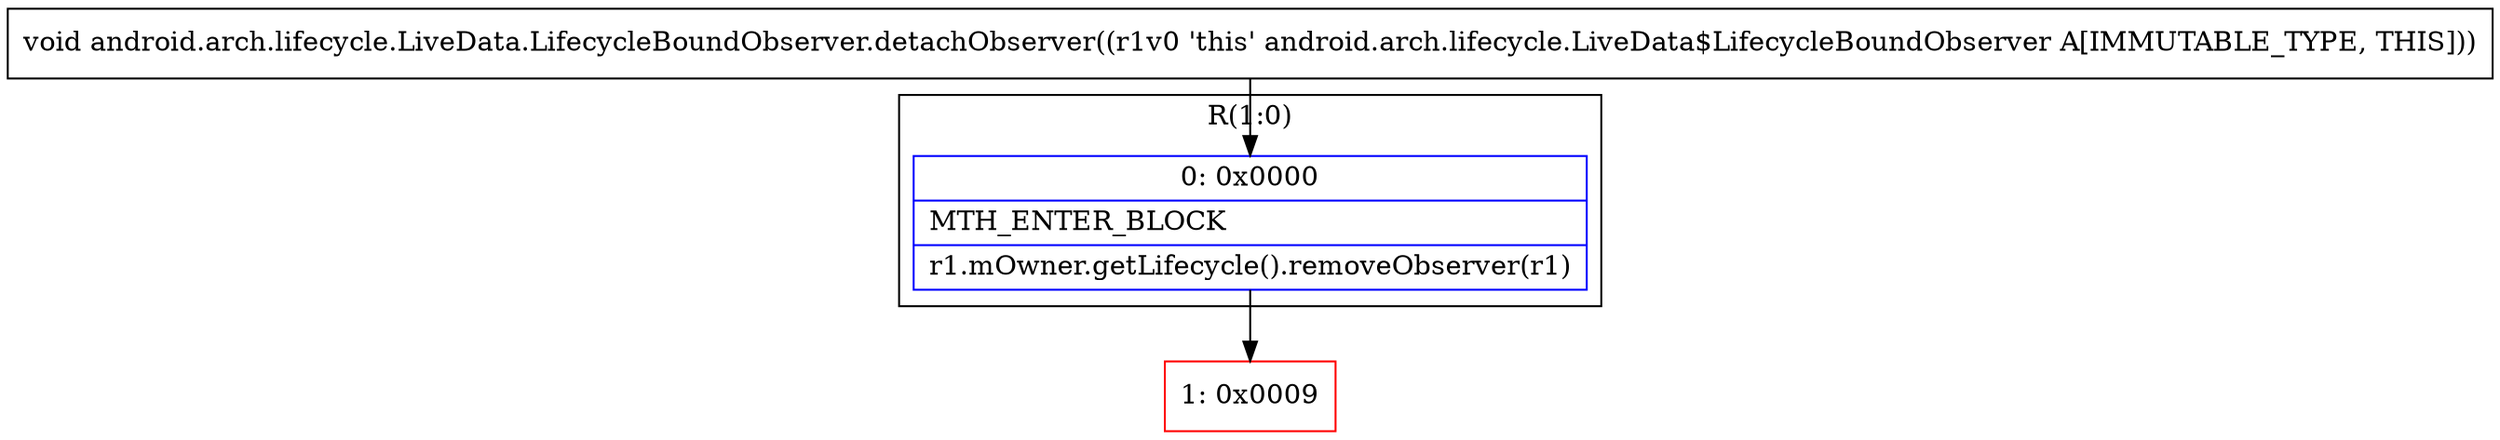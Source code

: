digraph "CFG forandroid.arch.lifecycle.LiveData.LifecycleBoundObserver.detachObserver()V" {
subgraph cluster_Region_1591277177 {
label = "R(1:0)";
node [shape=record,color=blue];
Node_0 [shape=record,label="{0\:\ 0x0000|MTH_ENTER_BLOCK\l|r1.mOwner.getLifecycle().removeObserver(r1)\l}"];
}
Node_1 [shape=record,color=red,label="{1\:\ 0x0009}"];
MethodNode[shape=record,label="{void android.arch.lifecycle.LiveData.LifecycleBoundObserver.detachObserver((r1v0 'this' android.arch.lifecycle.LiveData$LifecycleBoundObserver A[IMMUTABLE_TYPE, THIS])) }"];
MethodNode -> Node_0;
Node_0 -> Node_1;
}


